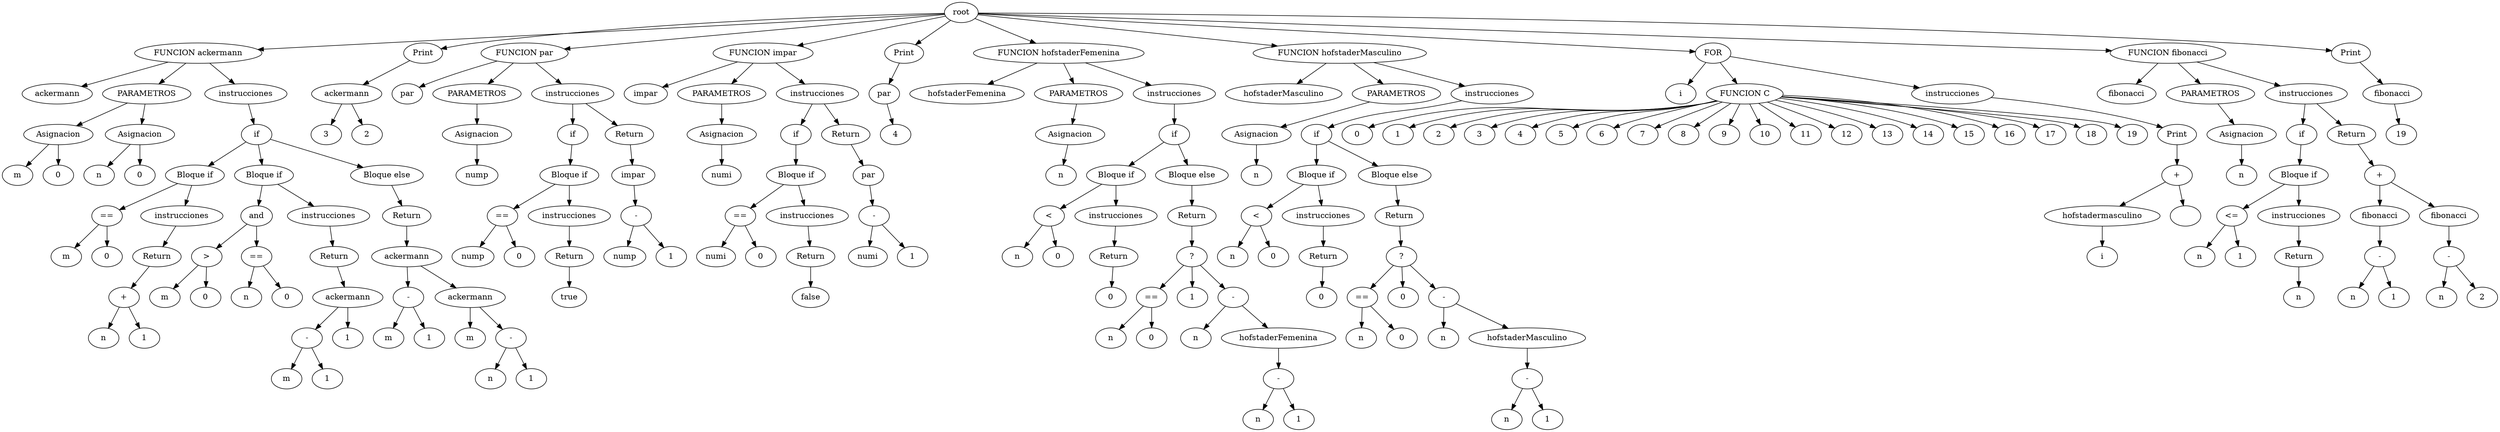 digraph G{
rankir=TD;
205 [label = "root"];
45 [label = "ackermann"];
47 [label = "FUNCION ackermann"];
47 -> 45;
46[label = "PARAMETROS"];
2 [label = "m"];
3 [label = "Asignacion"];
3 -> 2;
1 [label = "0"];
3 [label = "Asignacion"];
3 -> 1;
5 [label = "n"];
6 [label = "Asignacion"];
6 -> 5;
4 [label = "0"];
6 [label = "Asignacion"];
6 -> 4;
46 -> 3;
46 -> 6;
47 [label = "FUNCION ackermann"];
47 -> 46;
44[label = "instrucciones"];
43[label = "if"];
7 [label = "m"];
9 [label = "=="];
9 -> 7;
8 [label = "0"];
9 [label = "=="];
9 -> 8;
15 [label = "Bloque if"];
15 -> 9;
14[label = "instrucciones"];
10 [label = "n"];
12 [label = "+"];
12 -> 10;
11 [label = "1"];
12 [label = "+"];
12 -> 11;
13 [label = "Return"];
13 -> 12;
14 -> 13;
15 [label = "Bloque if"];
15 -> 14;
16 [label = "m"];
18 [label = ">"];
18 -> 16;
17 [label = "0"];
18 [label = ">"];
18 -> 17;
22 [label = "and"];
22 -> 18;
19 [label = "n"];
21 [label = "=="];
21 -> 19;
20 [label = "0"];
21 [label = "=="];
21 -> 20;
22 [label = "and"];
22 -> 21;
30 [label = "Bloque if"];
30 -> 22;
29[label = "instrucciones"];
27[label = "ackermann"];
23 [label = "m"];
25 [label = "-"];
25 -> 23;
24 [label = "1"];
25 [label = "-"];
25 -> 24;
26 [label = "1"];
27 -> 25;
27 -> 26;
28 [label = "Return"];
28 -> 27;
29 -> 28;
30 [label = "Bloque if"];
30 -> 29;
42[label = "Bloque else"];
39[label = "ackermann"];
31 [label = "m"];
33 [label = "-"];
33 -> 31;
32 [label = "1"];
33 [label = "-"];
33 -> 32;
38[label = "ackermann"];
34 [label = "m"];
35 [label = "n"];
37 [label = "-"];
37 -> 35;
36 [label = "1"];
37 [label = "-"];
37 -> 36;
38 -> 34;
38 -> 37;
39 -> 33;
39 -> 38;
40 [label = "Return"];
40 -> 39;
42 -> 40;
43 -> 15;
43 -> 30;
43 -> 42;
44 -> 43;
47 [label = "FUNCION ackermann"];
47 -> 44;
50[label = "ackermann"];
48 [label = "3"];
49 [label = "2"];
50 -> 48;
50 -> 49;
51 [label = "Print"];
51 -> 50;
68 [label = "par"];
70 [label = "FUNCION par"];
70 -> 68;
69[label = "PARAMETROS"];
66 [label = "nump"];
67 [label = "Asignacion"];
67 -> 66;
69 -> 67;
70 [label = "FUNCION par"];
70 -> 69;
65[label = "instrucciones"];
59[label = "if"];
52 [label = "nump"];
54 [label = "=="];
54 -> 52;
53 [label = "0"];
54 [label = "=="];
54 -> 53;
58 [label = "Bloque if"];
58 -> 54;
57[label = "instrucciones"];
55 [label = "true"];
56 [label = "Return"];
56 -> 55;
57 -> 56;
58 [label = "Bloque if"];
58 -> 57;
59 -> 58;
63[label = "impar"];
60 [label = "nump"];
62 [label = "-"];
62 -> 60;
61 [label = "1"];
62 [label = "-"];
62 -> 61;
63 -> 62;
64 [label = "Return"];
64 -> 63;
65 -> 59;
65 -> 64;
70 [label = "FUNCION par"];
70 -> 65;
87 [label = "impar"];
89 [label = "FUNCION impar"];
89 -> 87;
88[label = "PARAMETROS"];
85 [label = "numi"];
86 [label = "Asignacion"];
86 -> 85;
88 -> 86;
89 [label = "FUNCION impar"];
89 -> 88;
84[label = "instrucciones"];
78[label = "if"];
71 [label = "numi"];
73 [label = "=="];
73 -> 71;
72 [label = "0"];
73 [label = "=="];
73 -> 72;
77 [label = "Bloque if"];
77 -> 73;
76[label = "instrucciones"];
74 [label = "false"];
75 [label = "Return"];
75 -> 74;
76 -> 75;
77 [label = "Bloque if"];
77 -> 76;
78 -> 77;
82[label = "par"];
79 [label = "numi"];
81 [label = "-"];
81 -> 79;
80 [label = "1"];
81 [label = "-"];
81 -> 80;
82 -> 81;
83 [label = "Return"];
83 -> 82;
84 -> 78;
84 -> 83;
89 [label = "FUNCION impar"];
89 -> 84;
91[label = "par"];
90 [label = "4"];
91 -> 90;
92 [label = "Print"];
92 -> 91;
118 [label = "hofstaderFemenina"];
120 [label = "FUNCION hofstaderFemenina"];
120 -> 118;
119[label = "PARAMETROS"];
116 [label = "n"];
117 [label = "Asignacion"];
117 -> 116;
119 -> 117;
120 [label = "FUNCION hofstaderFemenina"];
120 -> 119;
115[label = "instrucciones"];
114[label = "if"];
93 [label = "n"];
95 [label = "<"];
95 -> 93;
94 [label = "0"];
95 [label = "<"];
95 -> 94;
99 [label = "Bloque if"];
99 -> 95;
98[label = "instrucciones"];
96 [label = "0"];
97 [label = "Return"];
97 -> 96;
98 -> 97;
99 [label = "Bloque if"];
99 -> 98;
113[label = "Bloque else"];
100 [label = "n"];
102 [label = "=="];
102 -> 100;
101 [label = "0"];
102 [label = "=="];
102 -> 101;
110 [label = "?"];
110 -> 102;
103 [label = "1"];
110 [label = "?"];
110 -> 103;
104 [label = "n"];
109 [label = "-"];
109 -> 104;
108[label = "hofstaderFemenina"];
105 [label = "n"];
107 [label = "-"];
107 -> 105;
106 [label = "1"];
107 [label = "-"];
107 -> 106;
108 -> 107;
109 [label = "-"];
109 -> 108;
110 [label = "?"];
110 -> 109;
111 [label = "Return"];
111 -> 110;
113 -> 111;
114 -> 99;
114 -> 113;
115 -> 114;
120 [label = "FUNCION hofstaderFemenina"];
120 -> 115;
146 [label = "hofstaderMasculino"];
148 [label = "FUNCION hofstaderMasculino"];
148 -> 146;
147[label = "PARAMETROS"];
144 [label = "n"];
145 [label = "Asignacion"];
145 -> 144;
147 -> 145;
148 [label = "FUNCION hofstaderMasculino"];
148 -> 147;
143[label = "instrucciones"];
142[label = "if"];
121 [label = "n"];
123 [label = "<"];
123 -> 121;
122 [label = "0"];
123 [label = "<"];
123 -> 122;
127 [label = "Bloque if"];
127 -> 123;
126[label = "instrucciones"];
124 [label = "0"];
125 [label = "Return"];
125 -> 124;
126 -> 125;
127 [label = "Bloque if"];
127 -> 126;
141[label = "Bloque else"];
128 [label = "n"];
130 [label = "=="];
130 -> 128;
129 [label = "0"];
130 [label = "=="];
130 -> 129;
138 [label = "?"];
138 -> 130;
131 [label = "0"];
138 [label = "?"];
138 -> 131;
132 [label = "n"];
137 [label = "-"];
137 -> 132;
136[label = "hofstaderMasculino"];
133 [label = "n"];
135 [label = "-"];
135 -> 133;
134 [label = "1"];
135 [label = "-"];
135 -> 134;
136 -> 135;
137 [label = "-"];
137 -> 136;
138 [label = "?"];
138 -> 137;
139 [label = "Return"];
139 -> 138;
141 -> 139;
142 -> 127;
142 -> 141;
143 -> 142;
148 [label = "FUNCION hofstaderMasculino"];
148 -> 143;
176 [label = "i"];
177 [label = "FOR"];
177 -> 176;
169[label = "FUNCION C"];
149 [label = "0"];
150 [label = "1"];
151 [label = "2"];
152 [label = "3"];
153 [label = "4"];
154 [label = "5"];
155 [label = "6"];
156 [label = "7"];
157 [label = "8"];
158 [label = "9"];
159 [label = "10"];
160 [label = "11"];
161 [label = "12"];
162 [label = "13"];
163 [label = "14"];
164 [label = "15"];
165 [label = "16"];
166 [label = "17"];
167 [label = "18"];
168 [label = "19"];
169 -> 149;
169 -> 150;
169 -> 151;
169 -> 152;
169 -> 153;
169 -> 154;
169 -> 155;
169 -> 156;
169 -> 157;
169 -> 158;
169 -> 159;
169 -> 160;
169 -> 161;
169 -> 162;
169 -> 163;
169 -> 164;
169 -> 165;
169 -> 166;
169 -> 167;
169 -> 168;
177 [label = "FOR"];
177 -> 169;
175[label = "instrucciones"];
171[label = "hofstadermasculino"];
170 [label = "i"];
171 -> 170;
173 [label = "+"];
173 -> 171;
172 [label = " "];
173 [label = "+"];
173 -> 172;
174 [label = "Print"];
174 -> 173;
175 -> 174;
177 [label = "FOR"];
177 -> 175;
199 [label = "fibonacci"];
201 [label = "FUNCION fibonacci"];
201 -> 199;
200[label = "PARAMETROS"];
178 [label = "n"];
179 [label = "Asignacion"];
179 -> 178;
200 -> 179;
201 [label = "FUNCION fibonacci"];
201 -> 200;
198[label = "instrucciones"];
187[label = "if"];
180 [label = "n"];
182 [label = "<="];
182 -> 180;
181 [label = "1"];
182 [label = "<="];
182 -> 181;
186 [label = "Bloque if"];
186 -> 182;
185[label = "instrucciones"];
183 [label = "n"];
184 [label = "Return"];
184 -> 183;
185 -> 184;
186 [label = "Bloque if"];
186 -> 185;
187 -> 186;
191[label = "fibonacci"];
188 [label = "n"];
190 [label = "-"];
190 -> 188;
189 [label = "1"];
190 [label = "-"];
190 -> 189;
191 -> 190;
196 [label = "+"];
196 -> 191;
195[label = "fibonacci"];
192 [label = "n"];
194 [label = "-"];
194 -> 192;
193 [label = "2"];
194 [label = "-"];
194 -> 193;
195 -> 194;
196 [label = "+"];
196 -> 195;
197 [label = "Return"];
197 -> 196;
198 -> 187;
198 -> 197;
201 [label = "FUNCION fibonacci"];
201 -> 198;
203[label = "fibonacci"];
202 [label = "19"];
203 -> 202;
204 [label = "Print"];
204 -> 203;
205 -> 47;
205 -> 51;
205 -> 70;
205 -> 89;
205 -> 92;
205 -> 120;
205 -> 148;
205 -> 177;
205 -> 201;
205 -> 204;

}